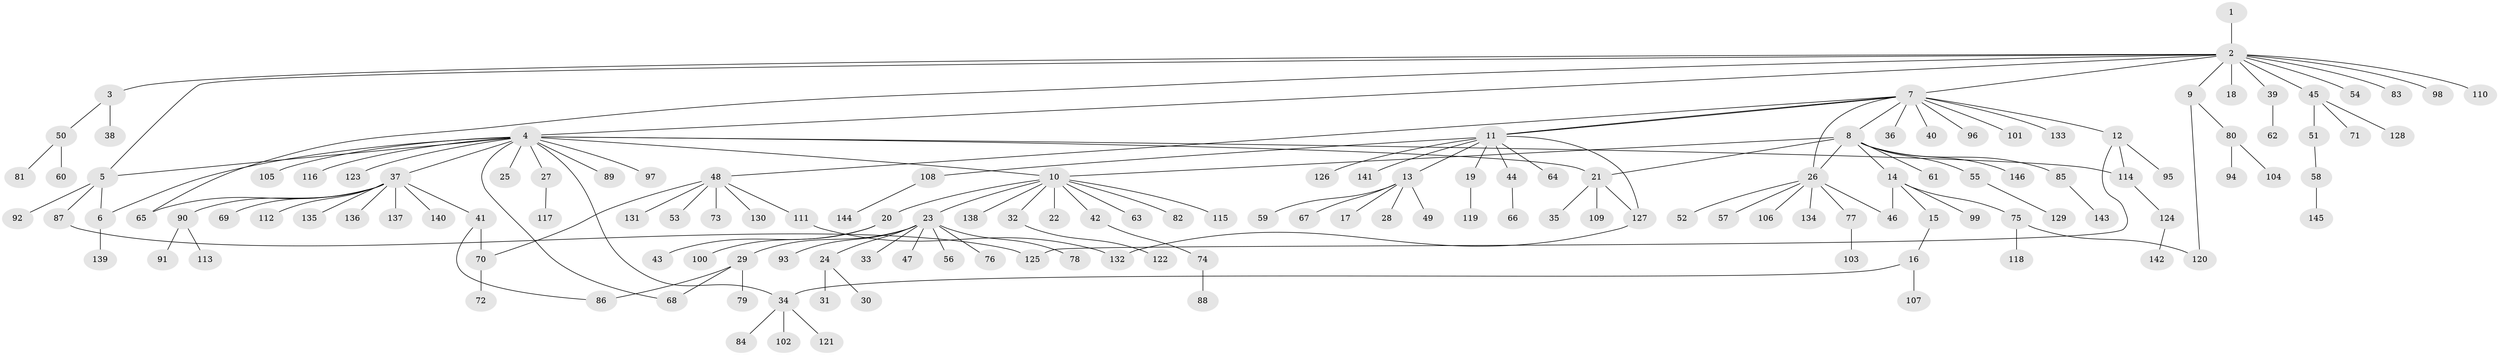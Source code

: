 // Generated by graph-tools (version 1.1) at 2025/01/03/09/25 03:01:49]
// undirected, 146 vertices, 162 edges
graph export_dot {
graph [start="1"]
  node [color=gray90,style=filled];
  1;
  2;
  3;
  4;
  5;
  6;
  7;
  8;
  9;
  10;
  11;
  12;
  13;
  14;
  15;
  16;
  17;
  18;
  19;
  20;
  21;
  22;
  23;
  24;
  25;
  26;
  27;
  28;
  29;
  30;
  31;
  32;
  33;
  34;
  35;
  36;
  37;
  38;
  39;
  40;
  41;
  42;
  43;
  44;
  45;
  46;
  47;
  48;
  49;
  50;
  51;
  52;
  53;
  54;
  55;
  56;
  57;
  58;
  59;
  60;
  61;
  62;
  63;
  64;
  65;
  66;
  67;
  68;
  69;
  70;
  71;
  72;
  73;
  74;
  75;
  76;
  77;
  78;
  79;
  80;
  81;
  82;
  83;
  84;
  85;
  86;
  87;
  88;
  89;
  90;
  91;
  92;
  93;
  94;
  95;
  96;
  97;
  98;
  99;
  100;
  101;
  102;
  103;
  104;
  105;
  106;
  107;
  108;
  109;
  110;
  111;
  112;
  113;
  114;
  115;
  116;
  117;
  118;
  119;
  120;
  121;
  122;
  123;
  124;
  125;
  126;
  127;
  128;
  129;
  130;
  131;
  132;
  133;
  134;
  135;
  136;
  137;
  138;
  139;
  140;
  141;
  142;
  143;
  144;
  145;
  146;
  1 -- 2;
  2 -- 3;
  2 -- 4;
  2 -- 5;
  2 -- 7;
  2 -- 9;
  2 -- 18;
  2 -- 39;
  2 -- 45;
  2 -- 54;
  2 -- 65;
  2 -- 83;
  2 -- 98;
  2 -- 110;
  3 -- 38;
  3 -- 50;
  4 -- 5;
  4 -- 6;
  4 -- 10;
  4 -- 21;
  4 -- 25;
  4 -- 27;
  4 -- 34;
  4 -- 37;
  4 -- 68;
  4 -- 89;
  4 -- 97;
  4 -- 105;
  4 -- 114;
  4 -- 116;
  4 -- 123;
  5 -- 6;
  5 -- 87;
  5 -- 92;
  6 -- 139;
  7 -- 8;
  7 -- 11;
  7 -- 11;
  7 -- 12;
  7 -- 26;
  7 -- 36;
  7 -- 40;
  7 -- 48;
  7 -- 96;
  7 -- 101;
  7 -- 133;
  8 -- 10;
  8 -- 14;
  8 -- 21;
  8 -- 26;
  8 -- 55;
  8 -- 61;
  8 -- 85;
  8 -- 146;
  9 -- 80;
  9 -- 120;
  10 -- 20;
  10 -- 22;
  10 -- 23;
  10 -- 32;
  10 -- 42;
  10 -- 63;
  10 -- 82;
  10 -- 115;
  10 -- 138;
  11 -- 13;
  11 -- 19;
  11 -- 44;
  11 -- 64;
  11 -- 108;
  11 -- 126;
  11 -- 127;
  11 -- 141;
  12 -- 95;
  12 -- 114;
  12 -- 125;
  13 -- 17;
  13 -- 28;
  13 -- 49;
  13 -- 59;
  13 -- 67;
  14 -- 15;
  14 -- 46;
  14 -- 75;
  14 -- 99;
  15 -- 16;
  16 -- 34;
  16 -- 107;
  19 -- 119;
  20 -- 43;
  20 -- 100;
  21 -- 35;
  21 -- 109;
  21 -- 127;
  23 -- 24;
  23 -- 29;
  23 -- 33;
  23 -- 47;
  23 -- 56;
  23 -- 76;
  23 -- 78;
  23 -- 93;
  24 -- 30;
  24 -- 31;
  26 -- 46;
  26 -- 52;
  26 -- 57;
  26 -- 77;
  26 -- 106;
  26 -- 134;
  27 -- 117;
  29 -- 68;
  29 -- 79;
  29 -- 86;
  32 -- 122;
  34 -- 84;
  34 -- 102;
  34 -- 121;
  37 -- 41;
  37 -- 65;
  37 -- 69;
  37 -- 90;
  37 -- 112;
  37 -- 135;
  37 -- 136;
  37 -- 137;
  37 -- 140;
  39 -- 62;
  41 -- 70;
  41 -- 86;
  42 -- 74;
  44 -- 66;
  45 -- 51;
  45 -- 71;
  45 -- 128;
  48 -- 53;
  48 -- 70;
  48 -- 73;
  48 -- 111;
  48 -- 130;
  48 -- 131;
  50 -- 60;
  50 -- 81;
  51 -- 58;
  55 -- 129;
  58 -- 145;
  70 -- 72;
  74 -- 88;
  75 -- 118;
  75 -- 120;
  77 -- 103;
  80 -- 94;
  80 -- 104;
  85 -- 143;
  87 -- 125;
  90 -- 91;
  90 -- 113;
  108 -- 144;
  111 -- 132;
  114 -- 124;
  124 -- 142;
  127 -- 132;
}
